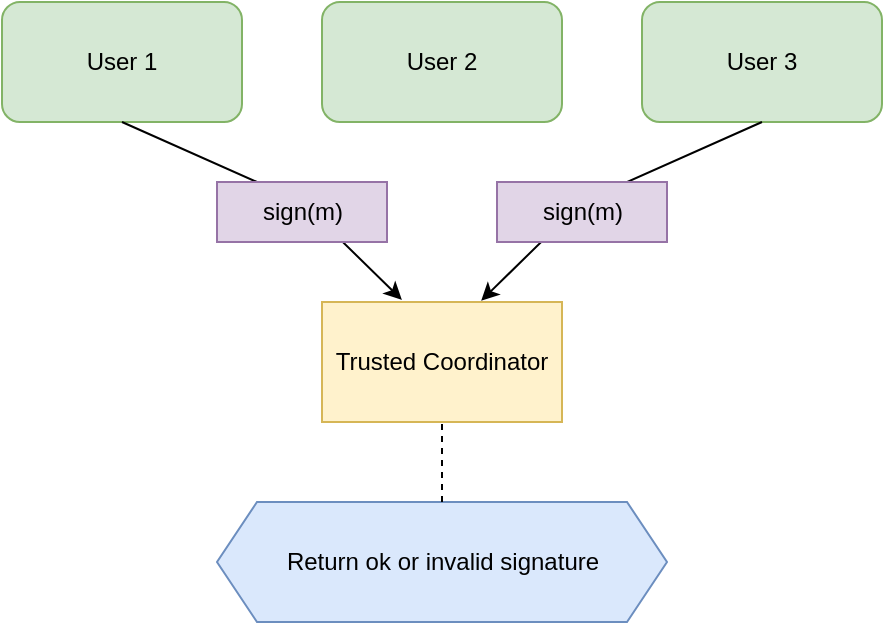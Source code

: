 <mxfile version="21.6.8" type="device">
  <diagram name="Page-1" id="MVUO56eXqKpAhezhZcp3">
    <mxGraphModel dx="520" dy="436" grid="1" gridSize="10" guides="1" tooltips="1" connect="1" arrows="1" fold="1" page="1" pageScale="1" pageWidth="850" pageHeight="1100" math="0" shadow="0">
      <root>
        <mxCell id="0" />
        <mxCell id="1" parent="0" />
        <mxCell id="oQIe6zk9vqxr4BpjPy98-1" value="User 1" style="rounded=1;whiteSpace=wrap;html=1;fillColor=#d5e8d4;strokeColor=#82b366;" vertex="1" parent="1">
          <mxGeometry x="120" y="120" width="120" height="60" as="geometry" />
        </mxCell>
        <mxCell id="oQIe6zk9vqxr4BpjPy98-2" value="&lt;div&gt;User 2&lt;/div&gt;" style="rounded=1;whiteSpace=wrap;html=1;fillColor=#d5e8d4;strokeColor=#82b366;" vertex="1" parent="1">
          <mxGeometry x="280" y="120" width="120" height="60" as="geometry" />
        </mxCell>
        <mxCell id="oQIe6zk9vqxr4BpjPy98-3" value="User 3" style="rounded=1;whiteSpace=wrap;html=1;fillColor=#d5e8d4;strokeColor=#82b366;" vertex="1" parent="1">
          <mxGeometry x="440" y="120" width="120" height="60" as="geometry" />
        </mxCell>
        <mxCell id="oQIe6zk9vqxr4BpjPy98-4" value="Return ok or invalid signature" style="shape=hexagon;perimeter=hexagonPerimeter2;whiteSpace=wrap;html=1;fixedSize=1;fillColor=#dae8fc;strokeColor=#6c8ebf;" vertex="1" parent="1">
          <mxGeometry x="227.5" y="370" width="225" height="60" as="geometry" />
        </mxCell>
        <mxCell id="oQIe6zk9vqxr4BpjPy98-5" value="Trusted Coordinator" style="rounded=0;whiteSpace=wrap;html=1;fillColor=#fff2cc;strokeColor=#d6b656;" vertex="1" parent="1">
          <mxGeometry x="280" y="270" width="120" height="60" as="geometry" />
        </mxCell>
        <mxCell id="oQIe6zk9vqxr4BpjPy98-7" value="" style="endArrow=classic;html=1;rounded=0;exitX=0.5;exitY=1;exitDx=0;exitDy=0;entryX=0.333;entryY=-0.017;entryDx=0;entryDy=0;entryPerimeter=0;" edge="1" parent="1" source="oQIe6zk9vqxr4BpjPy98-1" target="oQIe6zk9vqxr4BpjPy98-5">
          <mxGeometry width="50" height="50" relative="1" as="geometry">
            <mxPoint x="400" y="420" as="sourcePoint" />
            <mxPoint x="450" y="370" as="targetPoint" />
            <Array as="points">
              <mxPoint x="270" y="220" />
            </Array>
          </mxGeometry>
        </mxCell>
        <mxCell id="oQIe6zk9vqxr4BpjPy98-8" value="" style="endArrow=classic;html=1;rounded=0;exitX=0.5;exitY=1;exitDx=0;exitDy=0;entryX=0.663;entryY=-0.01;entryDx=0;entryDy=0;entryPerimeter=0;" edge="1" parent="1" source="oQIe6zk9vqxr4BpjPy98-3" target="oQIe6zk9vqxr4BpjPy98-5">
          <mxGeometry width="50" height="50" relative="1" as="geometry">
            <mxPoint x="190" y="190" as="sourcePoint" />
            <mxPoint x="330" y="279" as="targetPoint" />
            <Array as="points">
              <mxPoint x="410" y="220" />
            </Array>
          </mxGeometry>
        </mxCell>
        <mxCell id="oQIe6zk9vqxr4BpjPy98-9" value="sign(m)" style="rounded=0;whiteSpace=wrap;html=1;fillColor=#e1d5e7;strokeColor=#9673a6;" vertex="1" parent="1">
          <mxGeometry x="367.5" y="210" width="85" height="30" as="geometry" />
        </mxCell>
        <mxCell id="oQIe6zk9vqxr4BpjPy98-10" value="sign(m)" style="rounded=0;whiteSpace=wrap;html=1;fillColor=#e1d5e7;strokeColor=#9673a6;" vertex="1" parent="1">
          <mxGeometry x="227.5" y="210" width="85" height="30" as="geometry" />
        </mxCell>
        <mxCell id="oQIe6zk9vqxr4BpjPy98-11" value="" style="endArrow=none;dashed=1;html=1;rounded=0;exitX=0.5;exitY=0;exitDx=0;exitDy=0;entryX=0.5;entryY=1;entryDx=0;entryDy=0;" edge="1" parent="1" source="oQIe6zk9vqxr4BpjPy98-4" target="oQIe6zk9vqxr4BpjPy98-5">
          <mxGeometry width="50" height="50" relative="1" as="geometry">
            <mxPoint x="330" y="290" as="sourcePoint" />
            <mxPoint x="380" y="240" as="targetPoint" />
          </mxGeometry>
        </mxCell>
      </root>
    </mxGraphModel>
  </diagram>
</mxfile>
